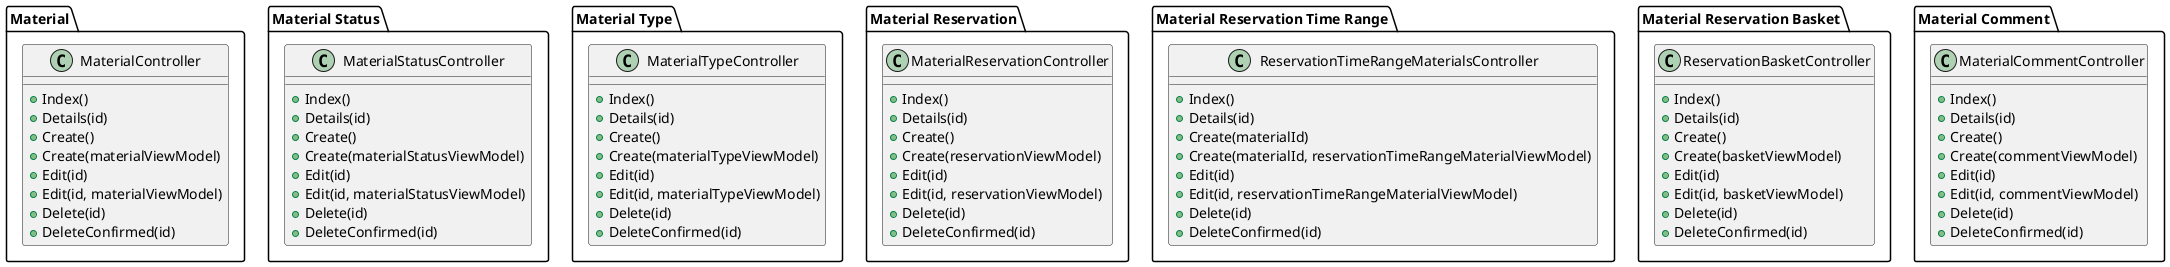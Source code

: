 @startuml
package "Material" {
  class MaterialController {
    +Index()
    +Details(id)
    +Create()
    +Create(materialViewModel)
    +Edit(id)
    +Edit(id, materialViewModel)
    +Delete(id)
    +DeleteConfirmed(id)
  }
}

package "Material Status" {
  class MaterialStatusController {
    +Index()
    +Details(id)
    +Create()
    +Create(materialStatusViewModel)
    +Edit(id)
    +Edit(id, materialStatusViewModel)
    +Delete(id)
    +DeleteConfirmed(id)
  }
}

package "Material Type" {
  class MaterialTypeController {
    +Index()
    +Details(id)
    +Create()
    +Create(materialTypeViewModel)
    +Edit(id)
    +Edit(id, materialTypeViewModel)
    +Delete(id)
    +DeleteConfirmed(id)
  }
}

package "Material Reservation" {
  class MaterialReservationController {
    +Index()
    +Details(id)
    +Create()
    +Create(reservationViewModel)
    +Edit(id)
    +Edit(id, reservationViewModel)
    +Delete(id)
    +DeleteConfirmed(id)
  }
}

package "Material Reservation Time Range" {
  class ReservationTimeRangeMaterialsController {
    +Index()
    +Details(id)
    +Create(materialId)
    +Create(materialId, reservationTimeRangeMaterialViewModel)
    +Edit(id)
    +Edit(id, reservationTimeRangeMaterialViewModel)
    +Delete(id)
    +DeleteConfirmed(id)
  }
}

package "Material Reservation Basket" {
  class ReservationBasketController {
    +Index()
    +Details(id)
    +Create()
    +Create(basketViewModel)
    +Edit(id)
    +Edit(id, basketViewModel)
    +Delete(id)
    +DeleteConfirmed(id)
  }
}

package "Material Comment" {
  class MaterialCommentController {
    +Index()
    +Details(id)
    +Create()
    +Create(commentViewModel)
    +Edit(id)
    +Edit(id, commentViewModel)
    +Delete(id)
    +DeleteConfirmed(id)
  }
}
@enduml